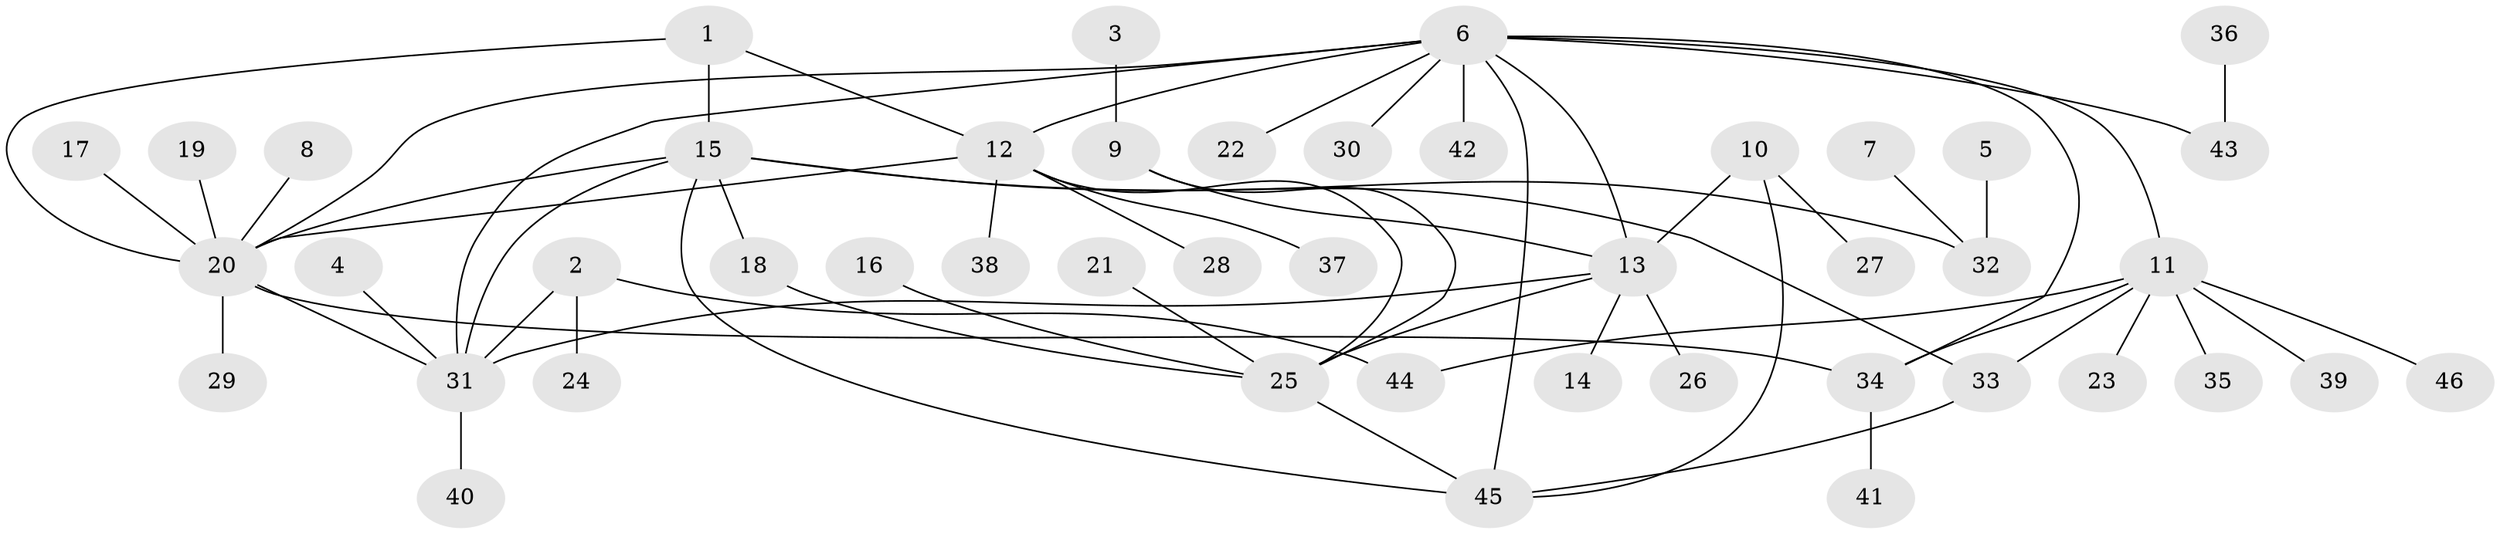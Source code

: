 // original degree distribution, {7: 0.015384615384615385, 3: 0.1076923076923077, 9: 0.046153846153846156, 4: 0.06153846153846154, 8: 0.046153846153846156, 12: 0.015384615384615385, 5: 0.015384615384615385, 1: 0.5846153846153846, 2: 0.1076923076923077}
// Generated by graph-tools (version 1.1) at 2025/37/03/04/25 23:37:36]
// undirected, 46 vertices, 62 edges
graph export_dot {
  node [color=gray90,style=filled];
  1;
  2;
  3;
  4;
  5;
  6;
  7;
  8;
  9;
  10;
  11;
  12;
  13;
  14;
  15;
  16;
  17;
  18;
  19;
  20;
  21;
  22;
  23;
  24;
  25;
  26;
  27;
  28;
  29;
  30;
  31;
  32;
  33;
  34;
  35;
  36;
  37;
  38;
  39;
  40;
  41;
  42;
  43;
  44;
  45;
  46;
  1 -- 12 [weight=1.0];
  1 -- 15 [weight=1.0];
  1 -- 20 [weight=1.0];
  2 -- 24 [weight=1.0];
  2 -- 31 [weight=2.0];
  2 -- 44 [weight=1.0];
  3 -- 9 [weight=1.0];
  4 -- 31 [weight=1.0];
  5 -- 32 [weight=1.0];
  6 -- 11 [weight=1.0];
  6 -- 12 [weight=1.0];
  6 -- 13 [weight=1.0];
  6 -- 20 [weight=1.0];
  6 -- 22 [weight=1.0];
  6 -- 30 [weight=1.0];
  6 -- 31 [weight=1.0];
  6 -- 34 [weight=1.0];
  6 -- 42 [weight=1.0];
  6 -- 43 [weight=1.0];
  6 -- 45 [weight=1.0];
  7 -- 32 [weight=1.0];
  8 -- 20 [weight=1.0];
  9 -- 13 [weight=1.0];
  9 -- 25 [weight=1.0];
  10 -- 13 [weight=1.0];
  10 -- 27 [weight=1.0];
  10 -- 45 [weight=1.0];
  11 -- 23 [weight=1.0];
  11 -- 33 [weight=1.0];
  11 -- 34 [weight=1.0];
  11 -- 35 [weight=1.0];
  11 -- 39 [weight=1.0];
  11 -- 44 [weight=1.0];
  11 -- 46 [weight=1.0];
  12 -- 20 [weight=1.0];
  12 -- 25 [weight=1.0];
  12 -- 28 [weight=1.0];
  12 -- 37 [weight=1.0];
  12 -- 38 [weight=1.0];
  13 -- 14 [weight=1.0];
  13 -- 25 [weight=1.0];
  13 -- 26 [weight=1.0];
  13 -- 31 [weight=1.0];
  15 -- 18 [weight=1.0];
  15 -- 20 [weight=1.0];
  15 -- 31 [weight=1.0];
  15 -- 32 [weight=1.0];
  15 -- 33 [weight=1.0];
  15 -- 45 [weight=1.0];
  16 -- 25 [weight=1.0];
  17 -- 20 [weight=1.0];
  18 -- 25 [weight=1.0];
  19 -- 20 [weight=1.0];
  20 -- 29 [weight=1.0];
  20 -- 31 [weight=1.0];
  20 -- 34 [weight=1.0];
  21 -- 25 [weight=1.0];
  25 -- 45 [weight=1.0];
  31 -- 40 [weight=1.0];
  33 -- 45 [weight=1.0];
  34 -- 41 [weight=1.0];
  36 -- 43 [weight=1.0];
}
